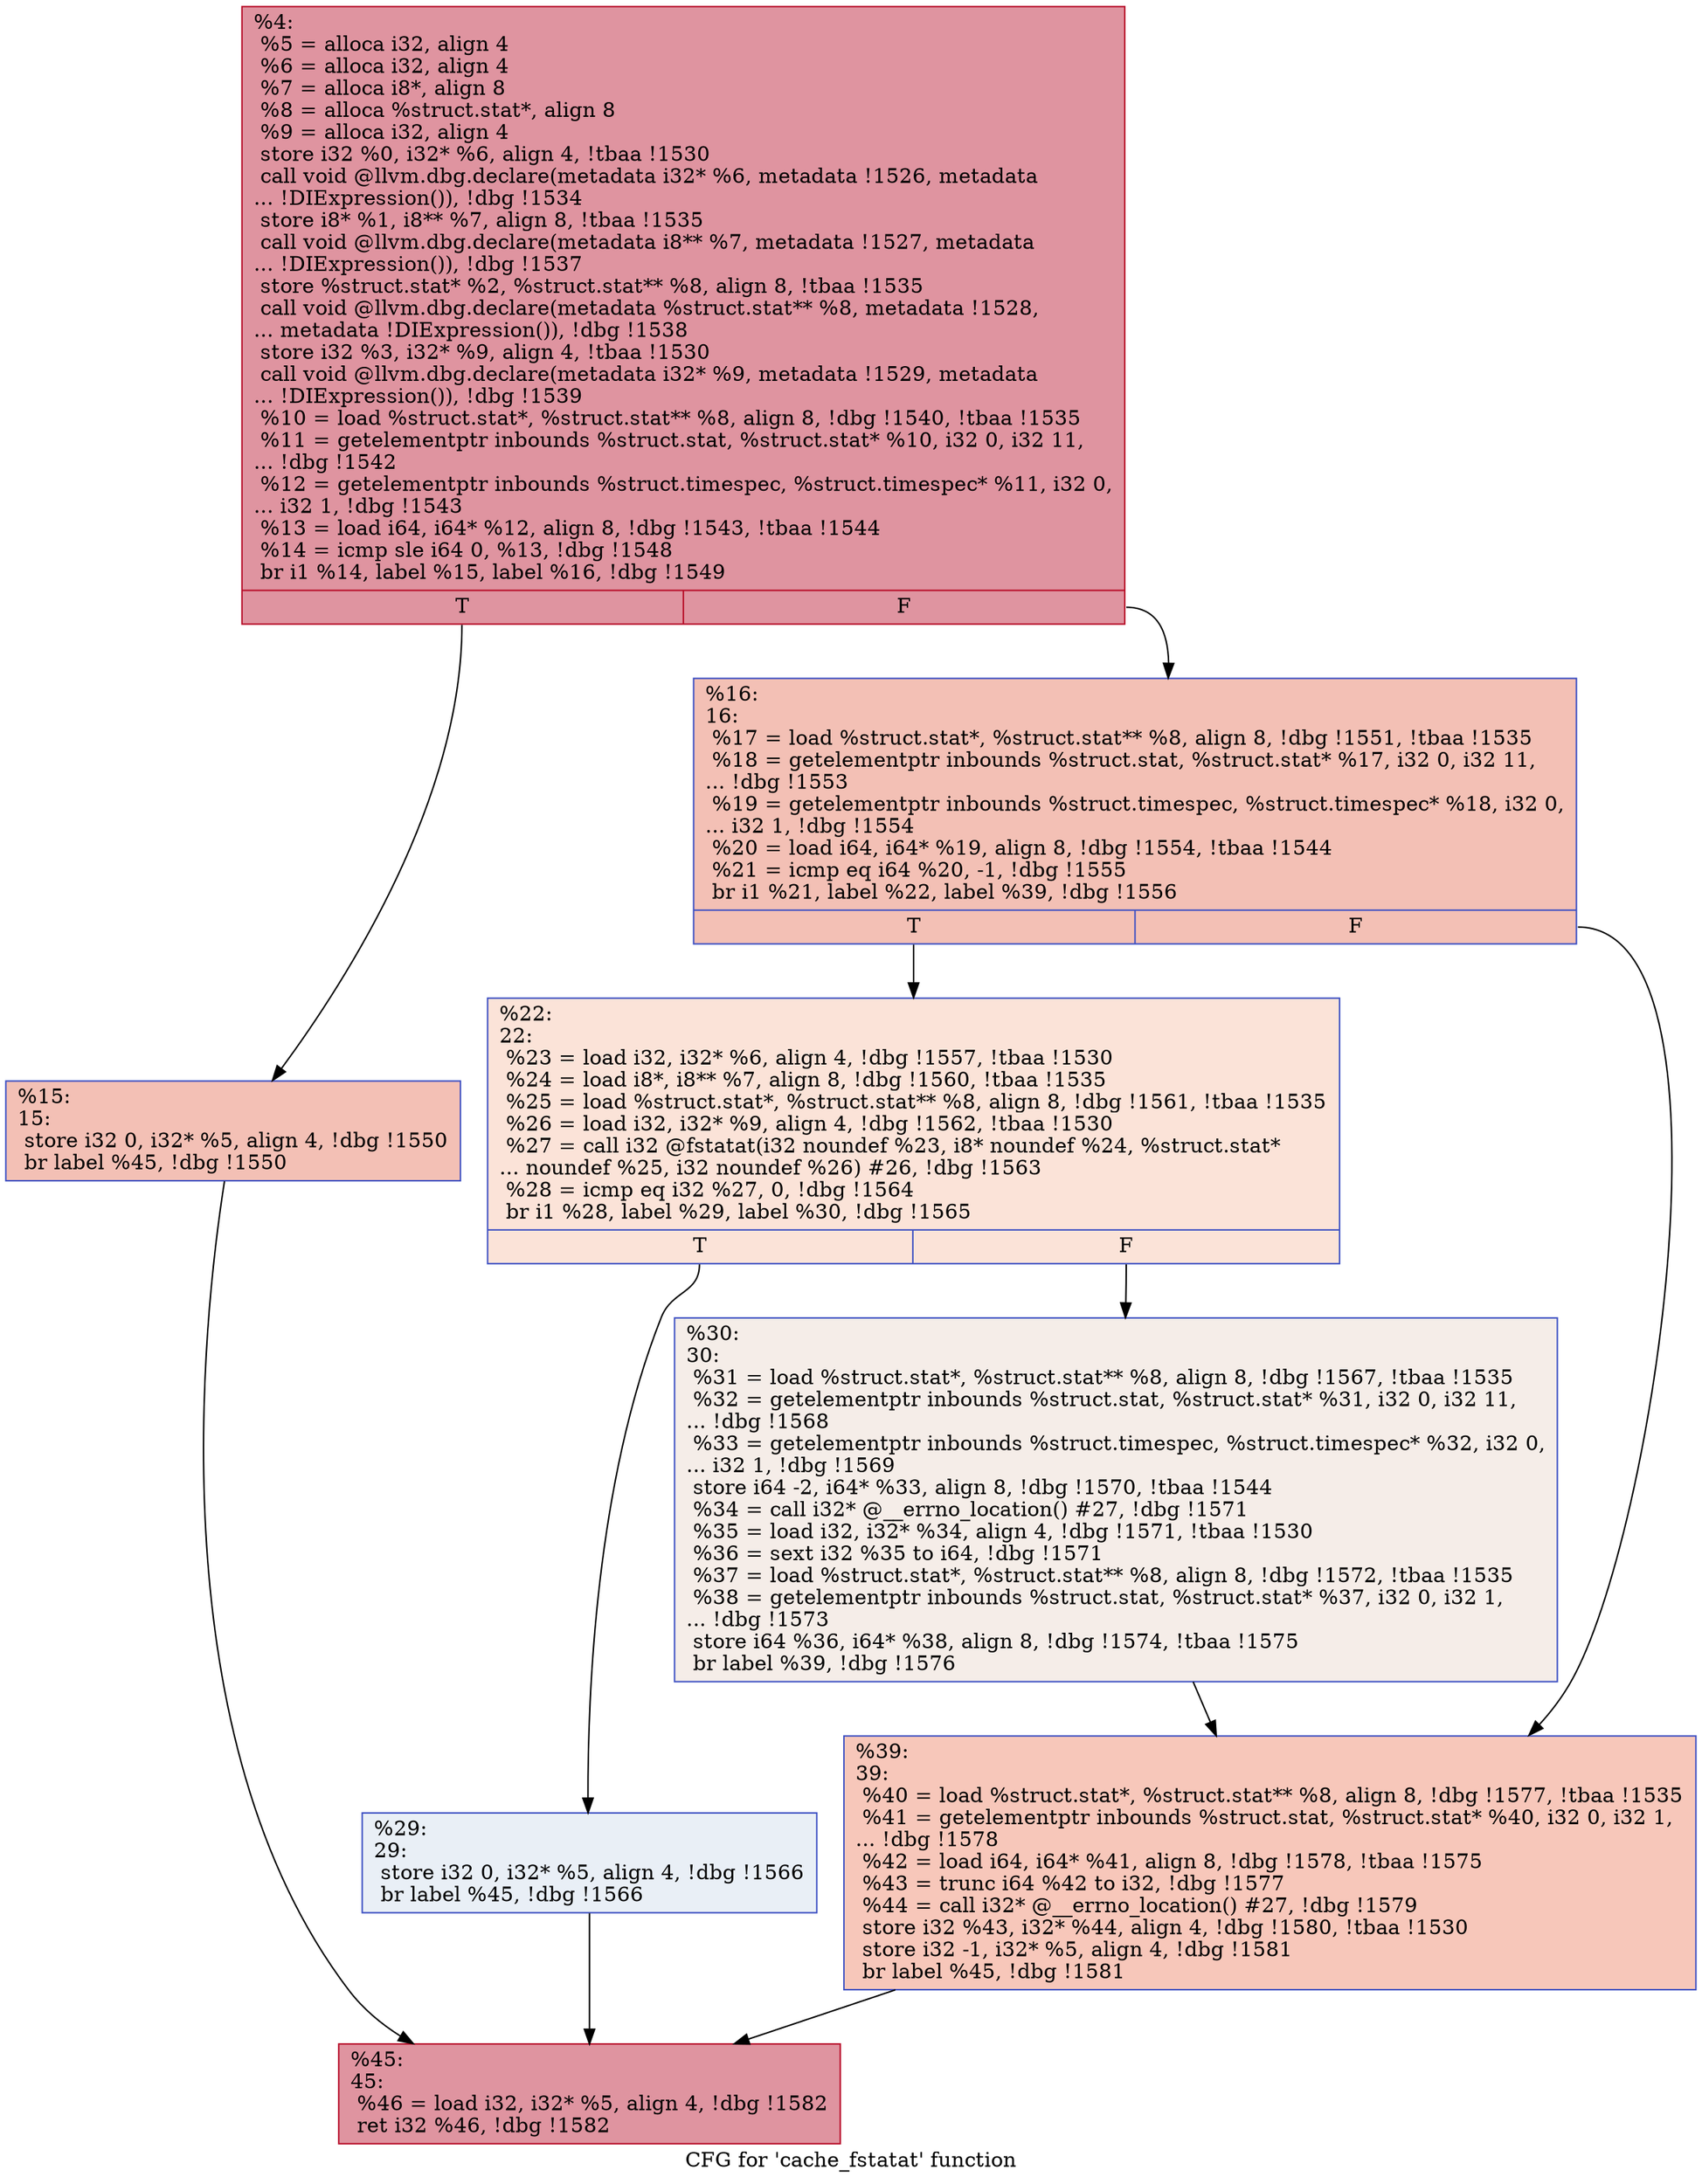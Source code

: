 digraph "CFG for 'cache_fstatat' function" {
	label="CFG for 'cache_fstatat' function";

	Node0x110a970 [shape=record,color="#b70d28ff", style=filled, fillcolor="#b70d2870",label="{%4:\l  %5 = alloca i32, align 4\l  %6 = alloca i32, align 4\l  %7 = alloca i8*, align 8\l  %8 = alloca %struct.stat*, align 8\l  %9 = alloca i32, align 4\l  store i32 %0, i32* %6, align 4, !tbaa !1530\l  call void @llvm.dbg.declare(metadata i32* %6, metadata !1526, metadata\l... !DIExpression()), !dbg !1534\l  store i8* %1, i8** %7, align 8, !tbaa !1535\l  call void @llvm.dbg.declare(metadata i8** %7, metadata !1527, metadata\l... !DIExpression()), !dbg !1537\l  store %struct.stat* %2, %struct.stat** %8, align 8, !tbaa !1535\l  call void @llvm.dbg.declare(metadata %struct.stat** %8, metadata !1528,\l... metadata !DIExpression()), !dbg !1538\l  store i32 %3, i32* %9, align 4, !tbaa !1530\l  call void @llvm.dbg.declare(metadata i32* %9, metadata !1529, metadata\l... !DIExpression()), !dbg !1539\l  %10 = load %struct.stat*, %struct.stat** %8, align 8, !dbg !1540, !tbaa !1535\l  %11 = getelementptr inbounds %struct.stat, %struct.stat* %10, i32 0, i32 11,\l... !dbg !1542\l  %12 = getelementptr inbounds %struct.timespec, %struct.timespec* %11, i32 0,\l... i32 1, !dbg !1543\l  %13 = load i64, i64* %12, align 8, !dbg !1543, !tbaa !1544\l  %14 = icmp sle i64 0, %13, !dbg !1548\l  br i1 %14, label %15, label %16, !dbg !1549\l|{<s0>T|<s1>F}}"];
	Node0x110a970:s0 -> Node0x110a9c0;
	Node0x110a970:s1 -> Node0x110aa10;
	Node0x110a9c0 [shape=record,color="#3d50c3ff", style=filled, fillcolor="#e5705870",label="{%15:\l15:                                               \l  store i32 0, i32* %5, align 4, !dbg !1550\l  br label %45, !dbg !1550\l}"];
	Node0x110a9c0 -> Node0x110aba0;
	Node0x110aa10 [shape=record,color="#3d50c3ff", style=filled, fillcolor="#e5705870",label="{%16:\l16:                                               \l  %17 = load %struct.stat*, %struct.stat** %8, align 8, !dbg !1551, !tbaa !1535\l  %18 = getelementptr inbounds %struct.stat, %struct.stat* %17, i32 0, i32 11,\l... !dbg !1553\l  %19 = getelementptr inbounds %struct.timespec, %struct.timespec* %18, i32 0,\l... i32 1, !dbg !1554\l  %20 = load i64, i64* %19, align 8, !dbg !1554, !tbaa !1544\l  %21 = icmp eq i64 %20, -1, !dbg !1555\l  br i1 %21, label %22, label %39, !dbg !1556\l|{<s0>T|<s1>F}}"];
	Node0x110aa10:s0 -> Node0x110aa60;
	Node0x110aa10:s1 -> Node0x110ab50;
	Node0x110aa60 [shape=record,color="#3d50c3ff", style=filled, fillcolor="#f6bfa670",label="{%22:\l22:                                               \l  %23 = load i32, i32* %6, align 4, !dbg !1557, !tbaa !1530\l  %24 = load i8*, i8** %7, align 8, !dbg !1560, !tbaa !1535\l  %25 = load %struct.stat*, %struct.stat** %8, align 8, !dbg !1561, !tbaa !1535\l  %26 = load i32, i32* %9, align 4, !dbg !1562, !tbaa !1530\l  %27 = call i32 @fstatat(i32 noundef %23, i8* noundef %24, %struct.stat*\l... noundef %25, i32 noundef %26) #26, !dbg !1563\l  %28 = icmp eq i32 %27, 0, !dbg !1564\l  br i1 %28, label %29, label %30, !dbg !1565\l|{<s0>T|<s1>F}}"];
	Node0x110aa60:s0 -> Node0x110aab0;
	Node0x110aa60:s1 -> Node0x110ab00;
	Node0x110aab0 [shape=record,color="#3d50c3ff", style=filled, fillcolor="#cedaeb70",label="{%29:\l29:                                               \l  store i32 0, i32* %5, align 4, !dbg !1566\l  br label %45, !dbg !1566\l}"];
	Node0x110aab0 -> Node0x110aba0;
	Node0x110ab00 [shape=record,color="#3d50c3ff", style=filled, fillcolor="#e8d6cc70",label="{%30:\l30:                                               \l  %31 = load %struct.stat*, %struct.stat** %8, align 8, !dbg !1567, !tbaa !1535\l  %32 = getelementptr inbounds %struct.stat, %struct.stat* %31, i32 0, i32 11,\l... !dbg !1568\l  %33 = getelementptr inbounds %struct.timespec, %struct.timespec* %32, i32 0,\l... i32 1, !dbg !1569\l  store i64 -2, i64* %33, align 8, !dbg !1570, !tbaa !1544\l  %34 = call i32* @__errno_location() #27, !dbg !1571\l  %35 = load i32, i32* %34, align 4, !dbg !1571, !tbaa !1530\l  %36 = sext i32 %35 to i64, !dbg !1571\l  %37 = load %struct.stat*, %struct.stat** %8, align 8, !dbg !1572, !tbaa !1535\l  %38 = getelementptr inbounds %struct.stat, %struct.stat* %37, i32 0, i32 1,\l... !dbg !1573\l  store i64 %36, i64* %38, align 8, !dbg !1574, !tbaa !1575\l  br label %39, !dbg !1576\l}"];
	Node0x110ab00 -> Node0x110ab50;
	Node0x110ab50 [shape=record,color="#3d50c3ff", style=filled, fillcolor="#ec7f6370",label="{%39:\l39:                                               \l  %40 = load %struct.stat*, %struct.stat** %8, align 8, !dbg !1577, !tbaa !1535\l  %41 = getelementptr inbounds %struct.stat, %struct.stat* %40, i32 0, i32 1,\l... !dbg !1578\l  %42 = load i64, i64* %41, align 8, !dbg !1578, !tbaa !1575\l  %43 = trunc i64 %42 to i32, !dbg !1577\l  %44 = call i32* @__errno_location() #27, !dbg !1579\l  store i32 %43, i32* %44, align 4, !dbg !1580, !tbaa !1530\l  store i32 -1, i32* %5, align 4, !dbg !1581\l  br label %45, !dbg !1581\l}"];
	Node0x110ab50 -> Node0x110aba0;
	Node0x110aba0 [shape=record,color="#b70d28ff", style=filled, fillcolor="#b70d2870",label="{%45:\l45:                                               \l  %46 = load i32, i32* %5, align 4, !dbg !1582\l  ret i32 %46, !dbg !1582\l}"];
}
